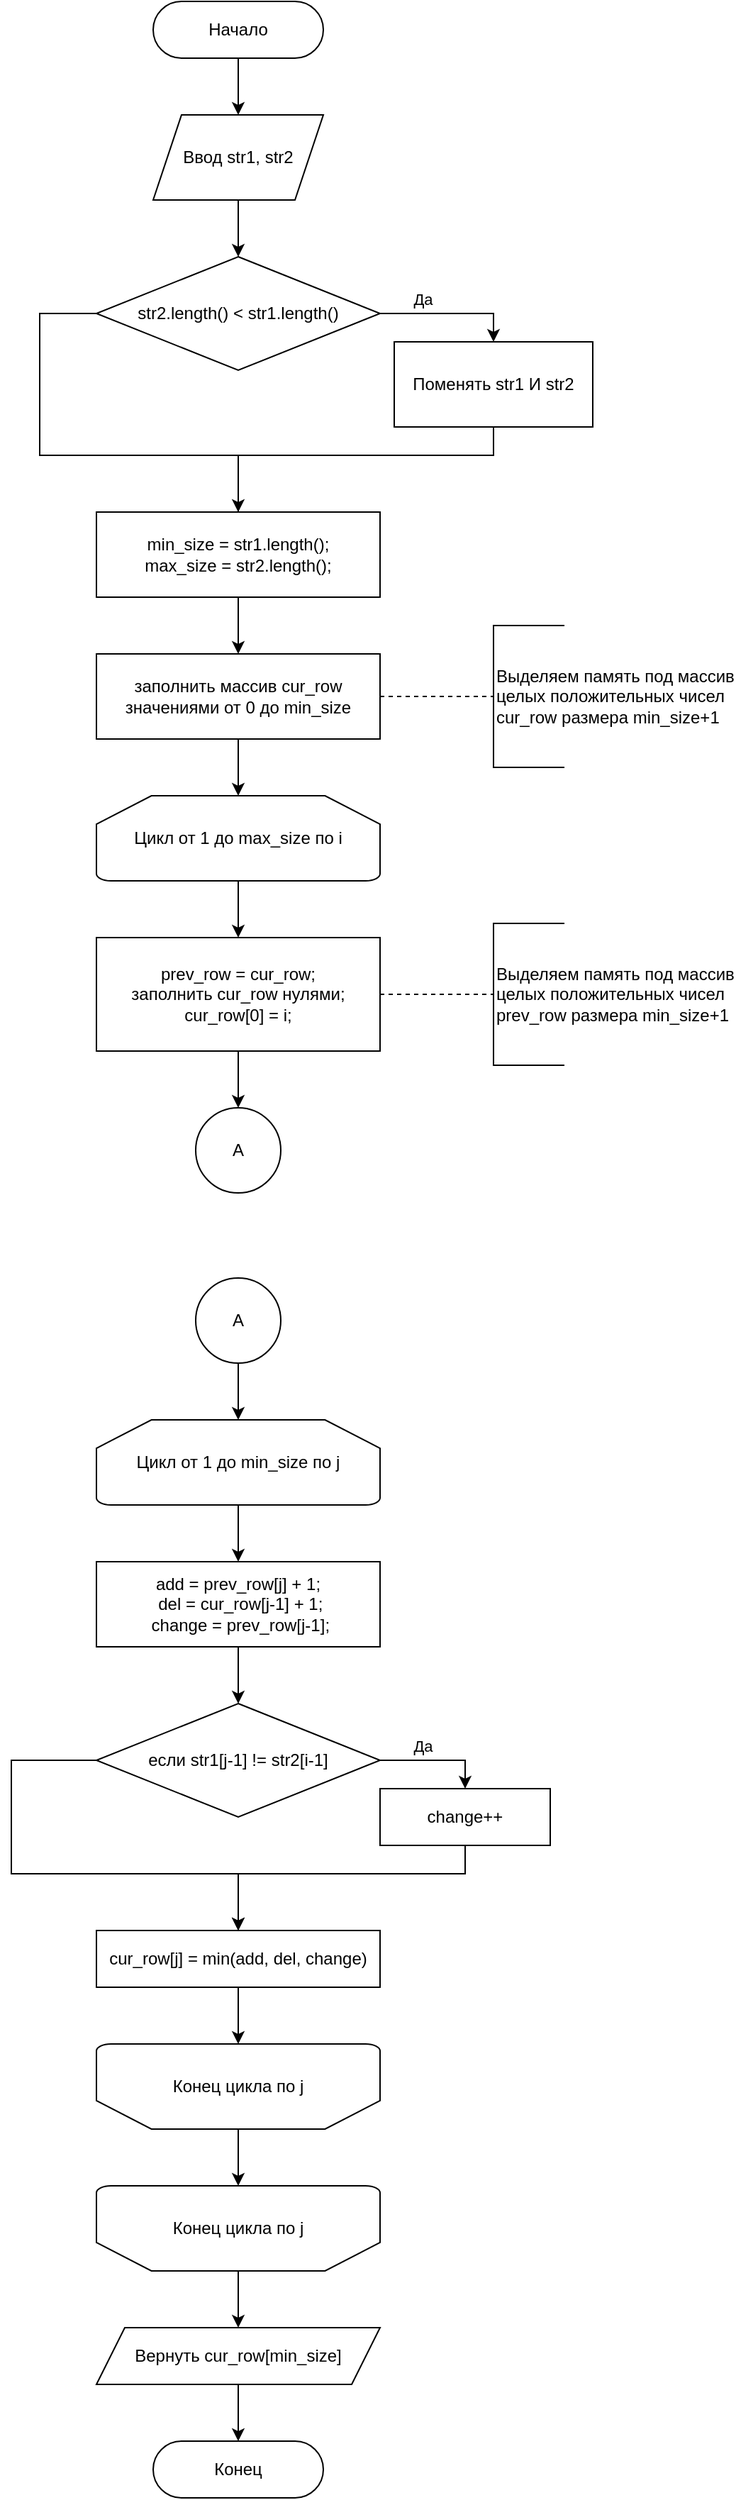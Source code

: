 <mxfile version="15.1.2" type="device"><diagram id="f2X41bjhdgo863nyaZHW" name="Page-1"><mxGraphModel dx="1184" dy="709" grid="1" gridSize="10" guides="1" tooltips="1" connect="1" arrows="1" fold="1" page="1" pageScale="1" pageWidth="827" pageHeight="1169" math="0" shadow="0"><root><mxCell id="0"/><mxCell id="1" parent="0"/><mxCell id="4c-wXifbGHOci0Q_TSBN-10" style="edgeStyle=orthogonalEdgeStyle;rounded=0;orthogonalLoop=1;jettySize=auto;html=1;entryX=0.5;entryY=0;entryDx=0;entryDy=0;" parent="1" source="4c-wXifbGHOci0Q_TSBN-1" target="4c-wXifbGHOci0Q_TSBN-2" edge="1"><mxGeometry relative="1" as="geometry"/></mxCell><mxCell id="4c-wXifbGHOci0Q_TSBN-1" value="Начало" style="rounded=1;whiteSpace=wrap;html=1;arcSize=50;" parent="1" vertex="1"><mxGeometry x="160" y="40" width="120" height="40" as="geometry"/></mxCell><mxCell id="4c-wXifbGHOci0Q_TSBN-11" style="edgeStyle=orthogonalEdgeStyle;rounded=0;orthogonalLoop=1;jettySize=auto;html=1;entryX=0.5;entryY=0;entryDx=0;entryDy=0;" parent="1" source="4c-wXifbGHOci0Q_TSBN-2" target="4c-wXifbGHOci0Q_TSBN-9" edge="1"><mxGeometry relative="1" as="geometry"/></mxCell><mxCell id="4c-wXifbGHOci0Q_TSBN-2" value="Ввод str1, str2" style="shape=parallelogram;perimeter=parallelogramPerimeter;whiteSpace=wrap;html=1;fixedSize=1;" parent="1" vertex="1"><mxGeometry x="160" y="120" width="120" height="60" as="geometry"/></mxCell><mxCell id="4c-wXifbGHOci0Q_TSBN-22" style="edgeStyle=orthogonalEdgeStyle;rounded=0;orthogonalLoop=1;jettySize=auto;html=1;entryX=0.5;entryY=0;entryDx=0;entryDy=0;" parent="1" source="4c-wXifbGHOci0Q_TSBN-8" target="4c-wXifbGHOci0Q_TSBN-21" edge="1"><mxGeometry relative="1" as="geometry"/></mxCell><mxCell id="4c-wXifbGHOci0Q_TSBN-8" value="Цикл от 1 до max_size по i" style="strokeWidth=1;html=1;shape=mxgraph.flowchart.loop_limit;whiteSpace=wrap;" parent="1" vertex="1"><mxGeometry x="120" y="600" width="200" height="60" as="geometry"/></mxCell><mxCell id="4c-wXifbGHOci0Q_TSBN-13" style="edgeStyle=orthogonalEdgeStyle;rounded=0;orthogonalLoop=1;jettySize=auto;html=1;entryX=0.5;entryY=0;entryDx=0;entryDy=0;exitX=1;exitY=0.5;exitDx=0;exitDy=0;" parent="1" source="4c-wXifbGHOci0Q_TSBN-9" target="4c-wXifbGHOci0Q_TSBN-12" edge="1"><mxGeometry relative="1" as="geometry"><mxPoint x="330" y="260" as="sourcePoint"/></mxGeometry></mxCell><mxCell id="4c-wXifbGHOci0Q_TSBN-47" value="&lt;div&gt;Да&lt;/div&gt;" style="edgeLabel;html=1;align=center;verticalAlign=middle;resizable=0;points=[];" parent="4c-wXifbGHOci0Q_TSBN-13" vertex="1" connectable="0"><mxGeometry x="0.067" y="1" relative="1" as="geometry"><mxPoint x="-24" y="-9" as="offset"/></mxGeometry></mxCell><mxCell id="4c-wXifbGHOci0Q_TSBN-16" style="edgeStyle=orthogonalEdgeStyle;rounded=0;orthogonalLoop=1;jettySize=auto;html=1;exitX=0;exitY=0.5;exitDx=0;exitDy=0;entryX=0.5;entryY=0;entryDx=0;entryDy=0;" parent="1" source="4c-wXifbGHOci0Q_TSBN-9" target="4c-wXifbGHOci0Q_TSBN-14" edge="1"><mxGeometry relative="1" as="geometry"><Array as="points"><mxPoint x="80" y="260"/><mxPoint x="80" y="360"/><mxPoint x="220" y="360"/></Array></mxGeometry></mxCell><mxCell id="4c-wXifbGHOci0Q_TSBN-9" value="str2.length() &amp;lt; str1.length()" style="rhombus;whiteSpace=wrap;html=1;" parent="1" vertex="1"><mxGeometry x="120" y="220" width="200" height="80" as="geometry"/></mxCell><mxCell id="4c-wXifbGHOci0Q_TSBN-37" style="edgeStyle=orthogonalEdgeStyle;rounded=0;orthogonalLoop=1;jettySize=auto;html=1;exitX=0.5;exitY=1;exitDx=0;exitDy=0;" parent="1" source="4c-wXifbGHOci0Q_TSBN-12" edge="1"><mxGeometry relative="1" as="geometry"><mxPoint x="220" y="440" as="targetPoint"/><Array as="points"><mxPoint x="400" y="360"/><mxPoint x="220" y="360"/></Array></mxGeometry></mxCell><mxCell id="4c-wXifbGHOci0Q_TSBN-12" value="Поменять str1 И str2" style="rounded=0;whiteSpace=wrap;html=1;" parent="1" vertex="1"><mxGeometry x="330" y="280" width="140" height="60" as="geometry"/></mxCell><mxCell id="4c-wXifbGHOci0Q_TSBN-18" style="edgeStyle=orthogonalEdgeStyle;rounded=0;orthogonalLoop=1;jettySize=auto;html=1;entryX=0.5;entryY=0;entryDx=0;entryDy=0;" parent="1" source="4c-wXifbGHOci0Q_TSBN-14" target="4c-wXifbGHOci0Q_TSBN-17" edge="1"><mxGeometry relative="1" as="geometry"/></mxCell><mxCell id="4c-wXifbGHOci0Q_TSBN-14" value="min_size = str1.length();&lt;br&gt;max_size = str2.length();" style="rounded=0;whiteSpace=wrap;html=1;" parent="1" vertex="1"><mxGeometry x="120" y="400" width="200" height="60" as="geometry"/></mxCell><mxCell id="4c-wXifbGHOci0Q_TSBN-65" style="edgeStyle=orthogonalEdgeStyle;rounded=0;orthogonalLoop=1;jettySize=auto;html=1;entryX=0.5;entryY=0;entryDx=0;entryDy=0;entryPerimeter=0;" parent="1" source="4c-wXifbGHOci0Q_TSBN-17" target="4c-wXifbGHOci0Q_TSBN-8" edge="1"><mxGeometry relative="1" as="geometry"/></mxCell><mxCell id="4c-wXifbGHOci0Q_TSBN-17" value="&lt;div&gt;заполнить массив cur_row &lt;br&gt;&lt;/div&gt;&lt;div&gt;значениями от 0 до min_size&lt;/div&gt;" style="rounded=0;whiteSpace=wrap;html=1;" parent="1" vertex="1"><mxGeometry x="120" y="500" width="200" height="60" as="geometry"/></mxCell><mxCell id="4c-wXifbGHOci0Q_TSBN-66" style="edgeStyle=orthogonalEdgeStyle;rounded=0;orthogonalLoop=1;jettySize=auto;html=1;entryX=0.5;entryY=0;entryDx=0;entryDy=0;" parent="1" source="4c-wXifbGHOci0Q_TSBN-21" target="4c-wXifbGHOci0Q_TSBN-60" edge="1"><mxGeometry relative="1" as="geometry"/></mxCell><mxCell id="4c-wXifbGHOci0Q_TSBN-21" value="&lt;div&gt;prev_row = cur_row;&lt;div&gt;заполнить cur_row нулями;&lt;/div&gt;&lt;div&gt;cur_row[0] = i;&lt;/div&gt;&lt;/div&gt;" style="rounded=0;whiteSpace=wrap;html=1;" parent="1" vertex="1"><mxGeometry x="120" y="700" width="200" height="80" as="geometry"/></mxCell><mxCell id="4c-wXifbGHOci0Q_TSBN-32" style="edgeStyle=orthogonalEdgeStyle;rounded=0;orthogonalLoop=1;jettySize=auto;html=1;entryX=0.5;entryY=1;entryDx=0;entryDy=0;entryPerimeter=0;" parent="1" source="4c-wXifbGHOci0Q_TSBN-23" target="4c-wXifbGHOci0Q_TSBN-31" edge="1"><mxGeometry relative="1" as="geometry"/></mxCell><mxCell id="4c-wXifbGHOci0Q_TSBN-23" value="Конец цикла по j" style="strokeWidth=1;html=1;shape=mxgraph.flowchart.loop_limit;whiteSpace=wrap;direction=west;" parent="1" vertex="1"><mxGeometry x="120" y="1480" width="200" height="60" as="geometry"/></mxCell><mxCell id="4c-wXifbGHOci0Q_TSBN-29" style="edgeStyle=orthogonalEdgeStyle;rounded=0;orthogonalLoop=1;jettySize=auto;html=1;entryX=0.5;entryY=0;entryDx=0;entryDy=0;" parent="1" source="4c-wXifbGHOci0Q_TSBN-26" target="4c-wXifbGHOci0Q_TSBN-28" edge="1"><mxGeometry relative="1" as="geometry"/></mxCell><mxCell id="4c-wXifbGHOci0Q_TSBN-26" value="Цикл от 1 до min_size по j" style="strokeWidth=1;html=1;shape=mxgraph.flowchart.loop_limit;whiteSpace=wrap;" parent="1" vertex="1"><mxGeometry x="120" y="1040" width="200" height="60" as="geometry"/></mxCell><mxCell id="4c-wXifbGHOci0Q_TSBN-48" style="edgeStyle=orthogonalEdgeStyle;rounded=0;orthogonalLoop=1;jettySize=auto;html=1;entryX=0.5;entryY=0;entryDx=0;entryDy=0;" parent="1" source="4c-wXifbGHOci0Q_TSBN-28" target="4c-wXifbGHOci0Q_TSBN-46" edge="1"><mxGeometry relative="1" as="geometry"/></mxCell><mxCell id="4c-wXifbGHOci0Q_TSBN-28" value="&lt;div&gt;add = prev_row[j] + 1;&lt;/div&gt;&lt;div&gt; del = cur_row[j-1] + 1;&lt;/div&gt;&lt;div&gt; change = prev_row[j-1];&lt;/div&gt;" style="rounded=0;whiteSpace=wrap;html=1;" parent="1" vertex="1"><mxGeometry x="120" y="1140" width="200" height="60" as="geometry"/></mxCell><mxCell id="4c-wXifbGHOci0Q_TSBN-35" style="edgeStyle=orthogonalEdgeStyle;rounded=0;orthogonalLoop=1;jettySize=auto;html=1;entryX=0.5;entryY=0;entryDx=0;entryDy=0;" parent="1" source="4c-wXifbGHOci0Q_TSBN-31" target="4c-wXifbGHOci0Q_TSBN-33" edge="1"><mxGeometry relative="1" as="geometry"/></mxCell><mxCell id="4c-wXifbGHOci0Q_TSBN-31" value="Конец цикла по j" style="strokeWidth=1;html=1;shape=mxgraph.flowchart.loop_limit;whiteSpace=wrap;direction=west;" parent="1" vertex="1"><mxGeometry x="120" y="1580" width="200" height="60" as="geometry"/></mxCell><mxCell id="4c-wXifbGHOci0Q_TSBN-36" style="edgeStyle=orthogonalEdgeStyle;rounded=0;orthogonalLoop=1;jettySize=auto;html=1;entryX=0.5;entryY=0;entryDx=0;entryDy=0;" parent="1" source="4c-wXifbGHOci0Q_TSBN-33" target="4c-wXifbGHOci0Q_TSBN-34" edge="1"><mxGeometry relative="1" as="geometry"/></mxCell><mxCell id="4c-wXifbGHOci0Q_TSBN-33" value="Вернуть cur_row[min_size]" style="shape=parallelogram;perimeter=parallelogramPerimeter;whiteSpace=wrap;html=1;fixedSize=1;" parent="1" vertex="1"><mxGeometry x="120" y="1680" width="200" height="40" as="geometry"/></mxCell><mxCell id="4c-wXifbGHOci0Q_TSBN-34" value="Конец" style="rounded=1;whiteSpace=wrap;html=1;arcSize=50;" parent="1" vertex="1"><mxGeometry x="160" y="1760" width="120" height="40" as="geometry"/></mxCell><mxCell id="4c-wXifbGHOci0Q_TSBN-39" value="Выделяем память под массив&lt;br&gt;целых положительных чисел&lt;br&gt; cur_row размера min_size+1" style="strokeWidth=1;html=1;shape=mxgraph.flowchart.annotation_1;align=left;pointerEvents=1;" parent="1" vertex="1"><mxGeometry x="400" y="480" width="50" height="100" as="geometry"/></mxCell><mxCell id="4c-wXifbGHOci0Q_TSBN-42" value="" style="endArrow=none;dashed=1;html=1;entryX=0;entryY=0.5;entryDx=0;entryDy=0;entryPerimeter=0;exitX=1;exitY=0.5;exitDx=0;exitDy=0;" parent="1" source="4c-wXifbGHOci0Q_TSBN-17" target="4c-wXifbGHOci0Q_TSBN-39" edge="1"><mxGeometry width="50" height="50" relative="1" as="geometry"><mxPoint x="370" y="730" as="sourcePoint"/><mxPoint x="420" y="680" as="targetPoint"/></mxGeometry></mxCell><mxCell id="4c-wXifbGHOci0Q_TSBN-43" value="Выделяем память под массив&lt;br&gt;целых положительных чисел&lt;br&gt; prev_row размера min_size+1" style="strokeWidth=1;html=1;shape=mxgraph.flowchart.annotation_1;align=left;pointerEvents=1;" parent="1" vertex="1"><mxGeometry x="400" y="690" width="50" height="100" as="geometry"/></mxCell><mxCell id="4c-wXifbGHOci0Q_TSBN-44" value="" style="endArrow=none;dashed=1;html=1;entryX=0;entryY=0.5;entryDx=0;entryDy=0;entryPerimeter=0;exitX=1;exitY=0.5;exitDx=0;exitDy=0;" parent="1" source="4c-wXifbGHOci0Q_TSBN-21" target="4c-wXifbGHOci0Q_TSBN-43" edge="1"><mxGeometry width="50" height="50" relative="1" as="geometry"><mxPoint x="330" y="540" as="sourcePoint"/><mxPoint x="410" y="540" as="targetPoint"/></mxGeometry></mxCell><mxCell id="4c-wXifbGHOci0Q_TSBN-54" value="Да" style="edgeStyle=orthogonalEdgeStyle;rounded=0;orthogonalLoop=1;jettySize=auto;html=1;exitX=1;exitY=0.5;exitDx=0;exitDy=0;entryX=0.5;entryY=0;entryDx=0;entryDy=0;" parent="1" source="4c-wXifbGHOci0Q_TSBN-46" target="4c-wXifbGHOci0Q_TSBN-49" edge="1"><mxGeometry x="-0.25" y="10" relative="1" as="geometry"><mxPoint as="offset"/></mxGeometry></mxCell><mxCell id="4c-wXifbGHOci0Q_TSBN-56" style="edgeStyle=orthogonalEdgeStyle;rounded=0;orthogonalLoop=1;jettySize=auto;html=1;entryX=0.5;entryY=0;entryDx=0;entryDy=0;" parent="1" target="4c-wXifbGHOci0Q_TSBN-58" edge="1"><mxGeometry relative="1" as="geometry"><mxPoint x="120" y="1280" as="sourcePoint"/><mxPoint x="180" y="1480" as="targetPoint"/><Array as="points"><mxPoint x="60" y="1280"/><mxPoint x="60" y="1360"/><mxPoint x="220" y="1360"/></Array></mxGeometry></mxCell><mxCell id="4c-wXifbGHOci0Q_TSBN-46" value="если str1[j-1] != str2[i-1]" style="rhombus;whiteSpace=wrap;html=1;" parent="1" vertex="1"><mxGeometry x="120" y="1240" width="200" height="80" as="geometry"/></mxCell><mxCell id="4c-wXifbGHOci0Q_TSBN-55" style="edgeStyle=orthogonalEdgeStyle;rounded=0;orthogonalLoop=1;jettySize=auto;html=1;exitX=0.5;exitY=1;exitDx=0;exitDy=0;entryX=0.5;entryY=0;entryDx=0;entryDy=0;" parent="1" source="4c-wXifbGHOci0Q_TSBN-49" target="4c-wXifbGHOci0Q_TSBN-58" edge="1"><mxGeometry relative="1" as="geometry"><mxPoint x="440" y="1410" as="sourcePoint"/><mxPoint x="280" y="1480" as="targetPoint"/><Array as="points"><mxPoint x="380" y="1360"/><mxPoint x="220" y="1360"/></Array></mxGeometry></mxCell><mxCell id="4c-wXifbGHOci0Q_TSBN-49" value="change++" style="rounded=0;whiteSpace=wrap;html=1;" parent="1" vertex="1"><mxGeometry x="320" y="1300" width="120" height="40" as="geometry"/></mxCell><mxCell id="4c-wXifbGHOci0Q_TSBN-59" style="edgeStyle=orthogonalEdgeStyle;rounded=0;orthogonalLoop=1;jettySize=auto;html=1;entryX=0.5;entryY=1;entryDx=0;entryDy=0;entryPerimeter=0;" parent="1" source="4c-wXifbGHOci0Q_TSBN-58" target="4c-wXifbGHOci0Q_TSBN-23" edge="1"><mxGeometry relative="1" as="geometry"/></mxCell><mxCell id="4c-wXifbGHOci0Q_TSBN-58" value="cur_row[j] = min(add, del, change)" style="rounded=0;whiteSpace=wrap;html=1;" parent="1" vertex="1"><mxGeometry x="120" y="1400" width="200" height="40" as="geometry"/></mxCell><mxCell id="4c-wXifbGHOci0Q_TSBN-60" value="А" style="ellipse;whiteSpace=wrap;html=1;aspect=fixed;" parent="1" vertex="1"><mxGeometry x="190" y="820" width="60" height="60" as="geometry"/></mxCell><mxCell id="4c-wXifbGHOci0Q_TSBN-68" style="edgeStyle=orthogonalEdgeStyle;rounded=0;orthogonalLoop=1;jettySize=auto;html=1;entryX=0.5;entryY=0;entryDx=0;entryDy=0;entryPerimeter=0;" parent="1" source="4c-wXifbGHOci0Q_TSBN-62" target="4c-wXifbGHOci0Q_TSBN-26" edge="1"><mxGeometry relative="1" as="geometry"/></mxCell><mxCell id="4c-wXifbGHOci0Q_TSBN-62" value="А" style="ellipse;whiteSpace=wrap;html=1;aspect=fixed;" parent="1" vertex="1"><mxGeometry x="190" y="940" width="60" height="60" as="geometry"/></mxCell></root></mxGraphModel></diagram></mxfile>